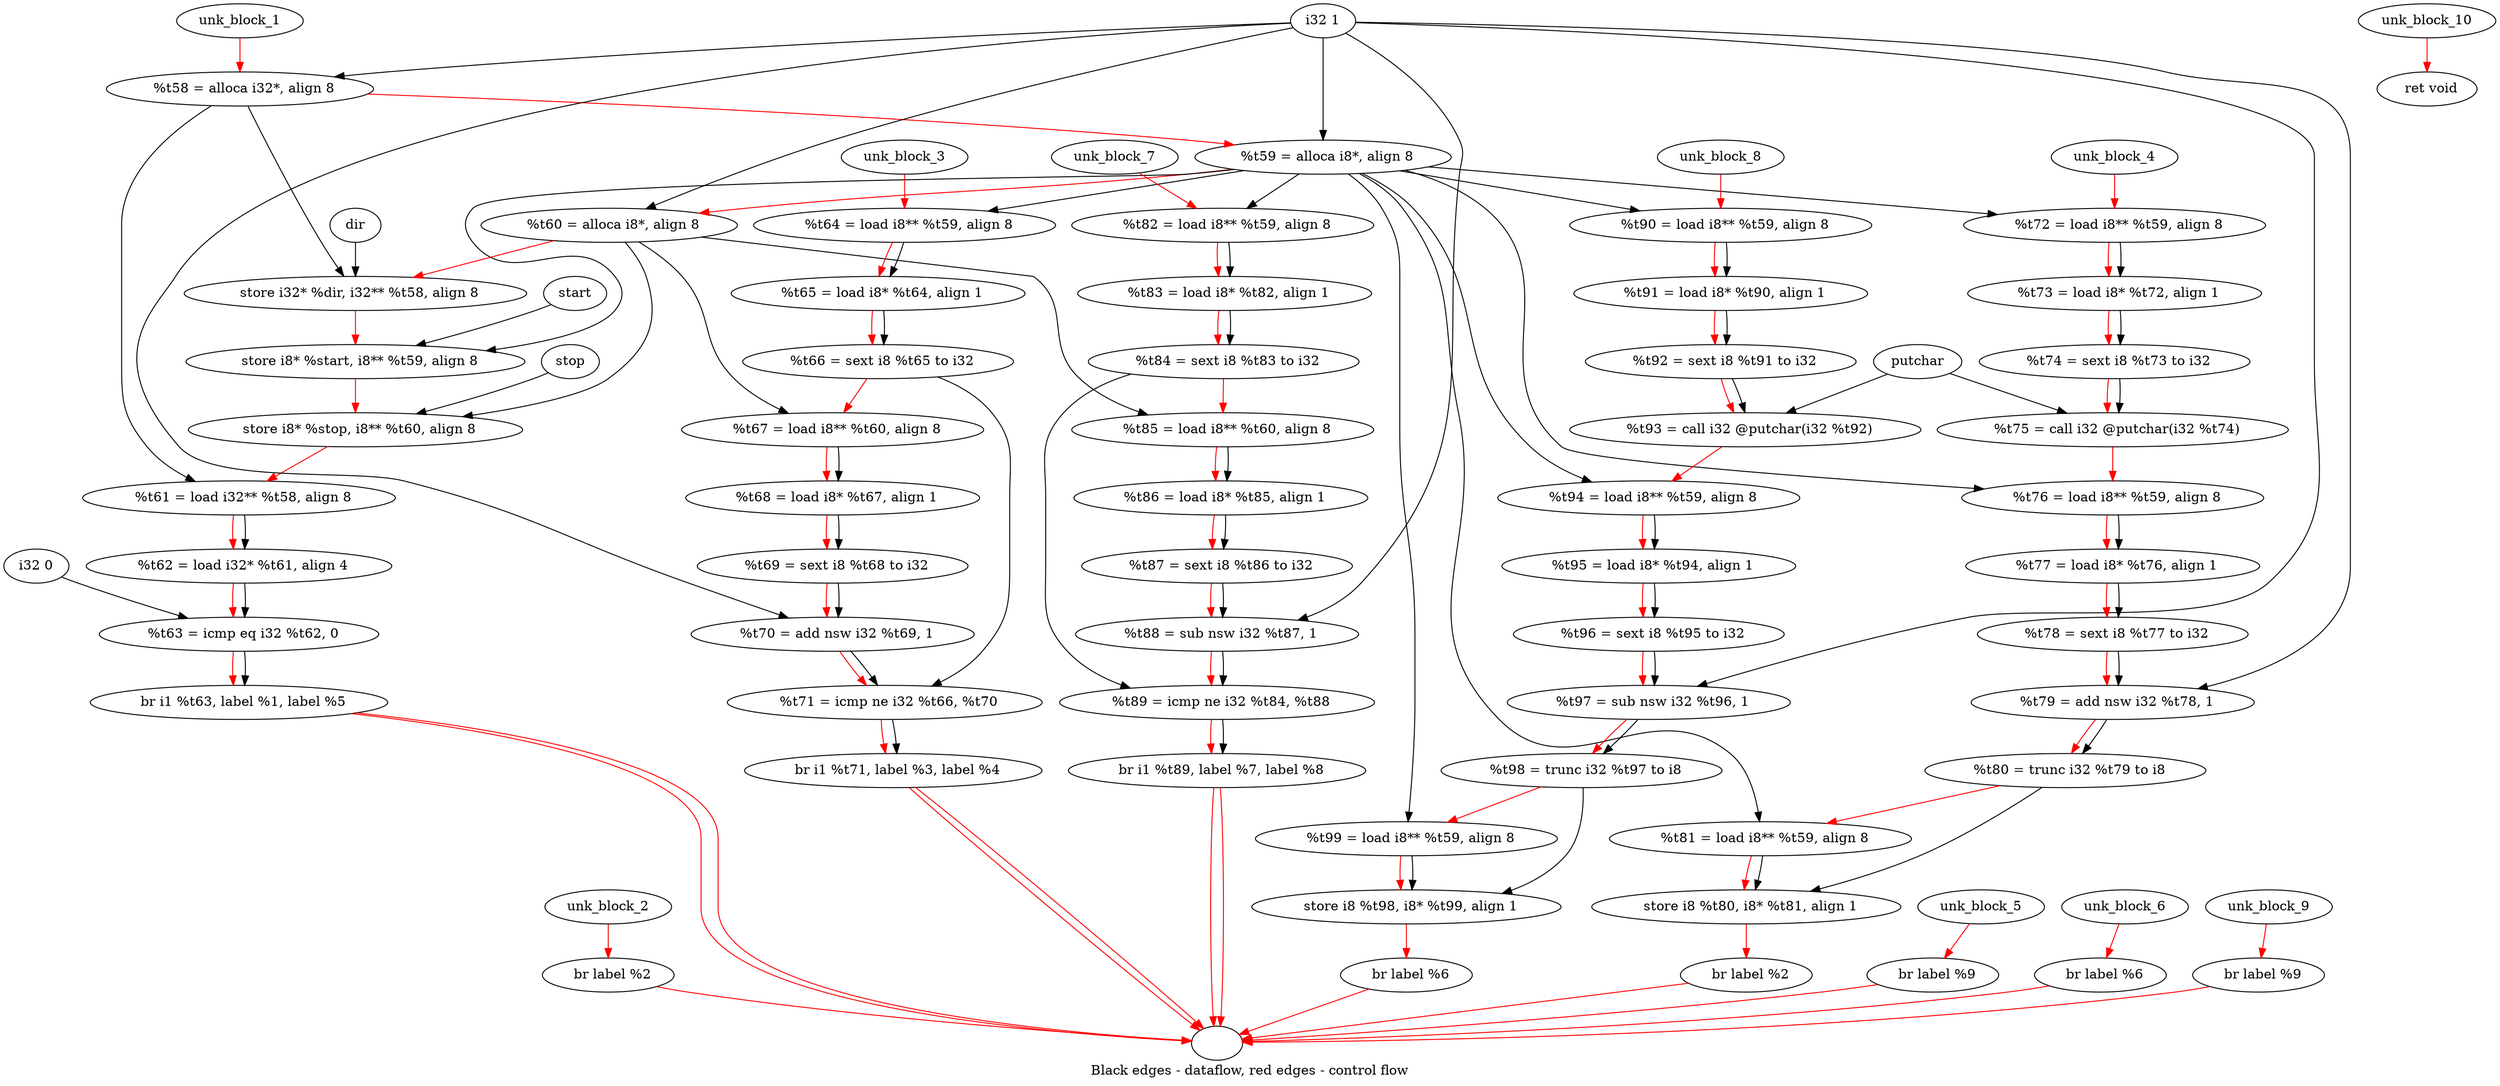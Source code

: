 digraph G {
compound=true
label="Black edges - dataflow, red edges - control flow"
"t58" [label="  %t58 = alloca i32*, align 8"]
"t59" [label="  %t59 = alloca i8*, align 8"]
"t60" [label="  %t60 = alloca i8*, align 8"]
"_1" [label="  store i32* %dir, i32** %t58, align 8"]
"_2" [label="  store i8* %start, i8** %t59, align 8"]
"_3" [label="  store i8* %stop, i8** %t60, align 8"]
"t61" [label="  %t61 = load i32** %t58, align 8"]
"t62" [label="  %t62 = load i32* %t61, align 4"]
"t63" [label="  %t63 = icmp eq i32 %t62, 0"]
"_4" [label="  br i1 %t63, label %1, label %5"]
"unk_block_1" -> "t58"[color=red]
"i32 1" -> "t58"
"t58" -> "t59"[color=red weight=2]
"i32 1" -> "t59"
"t59" -> "t60"[color=red weight=2]
"i32 1" -> "t60"
"t60" -> "_1"[color=red weight=2]
"dir" -> "_1"
"t58" -> "_1"
"_1" -> "_2"[color=red weight=2]
"start" -> "_2"
"t59" -> "_2"
"_2" -> "_3"[color=red weight=2]
"stop" -> "_3"
"t60" -> "_3"
"_3" -> "t61"[color=red weight=2]
"t58" -> "t61"
"t61" -> "t62"[color=red weight=2]
"t61" -> "t62"
"t62" -> "t63"[color=red weight=2]
"t62" -> "t63"
"i32 0" -> "t63"
"t63" -> "_4"[color=red weight=2]
"t63" -> "_4"
"_4" -> ""[color=red]
"_4" -> ""[color=red]

"_5" [label="  br label %2"]
"unk_block_2" -> "_5"[color=red]
"_5" -> ""[color=red]

"t64" [label="  %t64 = load i8** %t59, align 8"]
"t65" [label="  %t65 = load i8* %t64, align 1"]
"t66" [label="  %t66 = sext i8 %t65 to i32"]
"t67" [label="  %t67 = load i8** %t60, align 8"]
"t68" [label="  %t68 = load i8* %t67, align 1"]
"t69" [label="  %t69 = sext i8 %t68 to i32"]
"t70" [label="  %t70 = add nsw i32 %t69, 1"]
"t71" [label="  %t71 = icmp ne i32 %t66, %t70"]
"_6" [label="  br i1 %t71, label %3, label %4"]
"unk_block_3" -> "t64"[color=red]
"t59" -> "t64"
"t64" -> "t65"[color=red weight=2]
"t64" -> "t65"
"t65" -> "t66"[color=red weight=2]
"t65" -> "t66"
"t66" -> "t67"[color=red weight=2]
"t60" -> "t67"
"t67" -> "t68"[color=red weight=2]
"t67" -> "t68"
"t68" -> "t69"[color=red weight=2]
"t68" -> "t69"
"t69" -> "t70"[color=red weight=2]
"t69" -> "t70"
"i32 1" -> "t70"
"t70" -> "t71"[color=red weight=2]
"t66" -> "t71"
"t70" -> "t71"
"t71" -> "_6"[color=red weight=2]
"t71" -> "_6"
"_6" -> ""[color=red]
"_6" -> ""[color=red]

"t72" [label="  %t72 = load i8** %t59, align 8"]
"t73" [label="  %t73 = load i8* %t72, align 1"]
"t74" [label="  %t74 = sext i8 %t73 to i32"]
"t75" [label="  %t75 = call i32 @putchar(i32 %t74)"]
"t76" [label="  %t76 = load i8** %t59, align 8"]
"t77" [label="  %t77 = load i8* %t76, align 1"]
"t78" [label="  %t78 = sext i8 %t77 to i32"]
"t79" [label="  %t79 = add nsw i32 %t78, 1"]
"t80" [label="  %t80 = trunc i32 %t79 to i8"]
"t81" [label="  %t81 = load i8** %t59, align 8"]
"_7" [label="  store i8 %t80, i8* %t81, align 1"]
"_8" [label="  br label %2"]
"unk_block_4" -> "t72"[color=red]
"t59" -> "t72"
"t72" -> "t73"[color=red weight=2]
"t72" -> "t73"
"t73" -> "t74"[color=red weight=2]
"t73" -> "t74"
"t74" -> "t75"[color=red weight=2]
"t74" -> "t75"
"putchar" -> "t75"
"t75" -> "t76"[color=red weight=2]
"t59" -> "t76"
"t76" -> "t77"[color=red weight=2]
"t76" -> "t77"
"t77" -> "t78"[color=red weight=2]
"t77" -> "t78"
"t78" -> "t79"[color=red weight=2]
"t78" -> "t79"
"i32 1" -> "t79"
"t79" -> "t80"[color=red weight=2]
"t79" -> "t80"
"t80" -> "t81"[color=red weight=2]
"t59" -> "t81"
"t81" -> "_7"[color=red weight=2]
"t80" -> "_7"
"t81" -> "_7"
"_7" -> "_8"[color=red weight=2]
"_8" -> ""[color=red]

"_9" [label="  br label %9"]
"unk_block_5" -> "_9"[color=red]
"_9" -> ""[color=red]

"_10" [label="  br label %6"]
"unk_block_6" -> "_10"[color=red]
"_10" -> ""[color=red]

"t82" [label="  %t82 = load i8** %t59, align 8"]
"t83" [label="  %t83 = load i8* %t82, align 1"]
"t84" [label="  %t84 = sext i8 %t83 to i32"]
"t85" [label="  %t85 = load i8** %t60, align 8"]
"t86" [label="  %t86 = load i8* %t85, align 1"]
"t87" [label="  %t87 = sext i8 %t86 to i32"]
"t88" [label="  %t88 = sub nsw i32 %t87, 1"]
"t89" [label="  %t89 = icmp ne i32 %t84, %t88"]
"_11" [label="  br i1 %t89, label %7, label %8"]
"unk_block_7" -> "t82"[color=red]
"t59" -> "t82"
"t82" -> "t83"[color=red weight=2]
"t82" -> "t83"
"t83" -> "t84"[color=red weight=2]
"t83" -> "t84"
"t84" -> "t85"[color=red weight=2]
"t60" -> "t85"
"t85" -> "t86"[color=red weight=2]
"t85" -> "t86"
"t86" -> "t87"[color=red weight=2]
"t86" -> "t87"
"t87" -> "t88"[color=red weight=2]
"t87" -> "t88"
"i32 1" -> "t88"
"t88" -> "t89"[color=red weight=2]
"t84" -> "t89"
"t88" -> "t89"
"t89" -> "_11"[color=red weight=2]
"t89" -> "_11"
"_11" -> ""[color=red]
"_11" -> ""[color=red]

"t90" [label="  %t90 = load i8** %t59, align 8"]
"t91" [label="  %t91 = load i8* %t90, align 1"]
"t92" [label="  %t92 = sext i8 %t91 to i32"]
"t93" [label="  %t93 = call i32 @putchar(i32 %t92)"]
"t94" [label="  %t94 = load i8** %t59, align 8"]
"t95" [label="  %t95 = load i8* %t94, align 1"]
"t96" [label="  %t96 = sext i8 %t95 to i32"]
"t97" [label="  %t97 = sub nsw i32 %t96, 1"]
"t98" [label="  %t98 = trunc i32 %t97 to i8"]
"t99" [label="  %t99 = load i8** %t59, align 8"]
"_12" [label="  store i8 %t98, i8* %t99, align 1"]
"_13" [label="  br label %6"]
"unk_block_8" -> "t90"[color=red]
"t59" -> "t90"
"t90" -> "t91"[color=red weight=2]
"t90" -> "t91"
"t91" -> "t92"[color=red weight=2]
"t91" -> "t92"
"t92" -> "t93"[color=red weight=2]
"t92" -> "t93"
"putchar" -> "t93"
"t93" -> "t94"[color=red weight=2]
"t59" -> "t94"
"t94" -> "t95"[color=red weight=2]
"t94" -> "t95"
"t95" -> "t96"[color=red weight=2]
"t95" -> "t96"
"t96" -> "t97"[color=red weight=2]
"t96" -> "t97"
"i32 1" -> "t97"
"t97" -> "t98"[color=red weight=2]
"t97" -> "t98"
"t98" -> "t99"[color=red weight=2]
"t59" -> "t99"
"t99" -> "_12"[color=red weight=2]
"t98" -> "_12"
"t99" -> "_12"
"_12" -> "_13"[color=red weight=2]
"_13" -> ""[color=red]

"_14" [label="  br label %9"]
"unk_block_9" -> "_14"[color=red]
"_14" -> ""[color=red]

"_15" [label="  ret void"]
"unk_block_10" -> "_15"[color=red]

}
